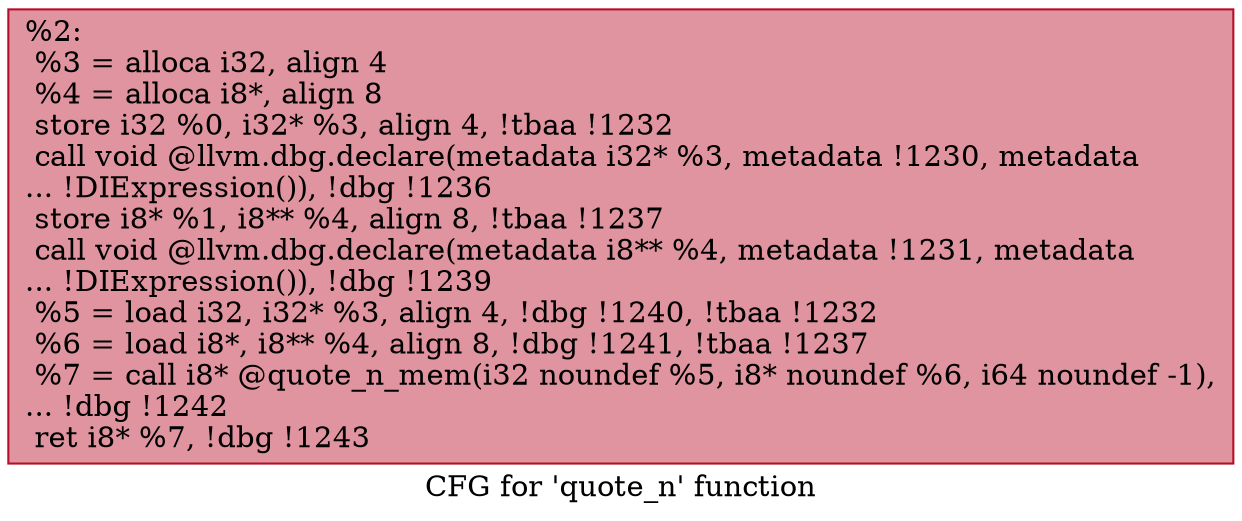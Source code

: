 digraph "CFG for 'quote_n' function" {
	label="CFG for 'quote_n' function";

	Node0x9936e0 [shape=record,color="#b70d28ff", style=filled, fillcolor="#b70d2870",label="{%2:\l  %3 = alloca i32, align 4\l  %4 = alloca i8*, align 8\l  store i32 %0, i32* %3, align 4, !tbaa !1232\l  call void @llvm.dbg.declare(metadata i32* %3, metadata !1230, metadata\l... !DIExpression()), !dbg !1236\l  store i8* %1, i8** %4, align 8, !tbaa !1237\l  call void @llvm.dbg.declare(metadata i8** %4, metadata !1231, metadata\l... !DIExpression()), !dbg !1239\l  %5 = load i32, i32* %3, align 4, !dbg !1240, !tbaa !1232\l  %6 = load i8*, i8** %4, align 8, !dbg !1241, !tbaa !1237\l  %7 = call i8* @quote_n_mem(i32 noundef %5, i8* noundef %6, i64 noundef -1),\l... !dbg !1242\l  ret i8* %7, !dbg !1243\l}"];
}
